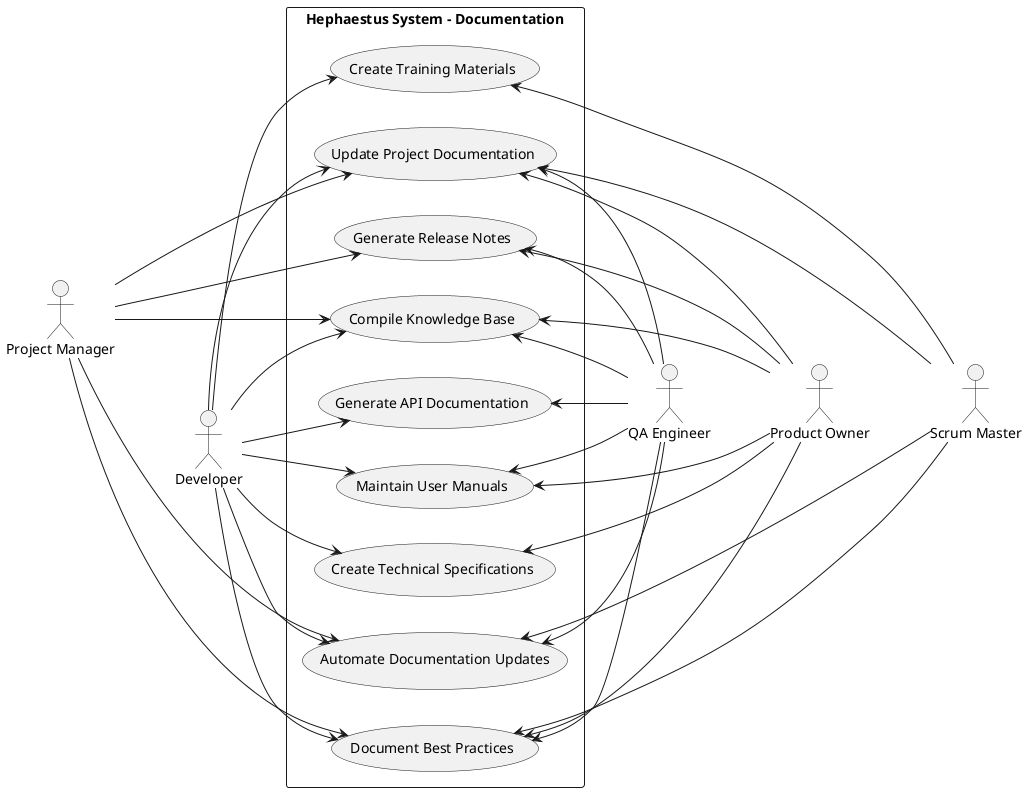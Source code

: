 @startuml
left to right direction
skinparam backgroundColor transparent
skinparam packageStyle rectangle

actor Developer
actor "Project Manager" as PM
actor "Scrum Master" as SM
actor "Product Owner" as PO
actor "QA Engineer" as QA

rectangle "Hephaestus System - Documentation" {
  usecase "Generate API Documentation" as GAD
  usecase "Update Project Documentation" as UPD
  usecase "Maintain User Manuals" as MUM
  usecase "Create Technical Specifications" as CTS
  usecase "Generate Release Notes" as GRN
  usecase "Automate Documentation Updates" as ADU
  usecase "Document Best Practices" as DBP
  usecase "Create Training Materials" as CTM
  usecase "Compile Knowledge Base" as CKB
}

Developer --> GAD
Developer --> UPD
Developer --> MUM
Developer --> CTS
Developer --> ADU
Developer --> DBP
Developer --> CTM
Developer --> CKB

PM ---> UPD
PM ---> GRN
PM ---> ADU
PM ---> DBP
PM ---> CKB

SM -up---> UPD
SM -up---> ADU
SM -up---> DBP
SM -up---> CTM

PO -up--> UPD
PO -up--> MUM
PO -up--> CTS
PO -up--> GRN
PO -up--> DBP
PO -up--> CKB

QA -up-> GAD
QA -up-> UPD
QA -up-> MUM
QA -up-> GRN
QA -up-> ADU
QA -up-> DBP
QA -up-> CKB
@enduml
